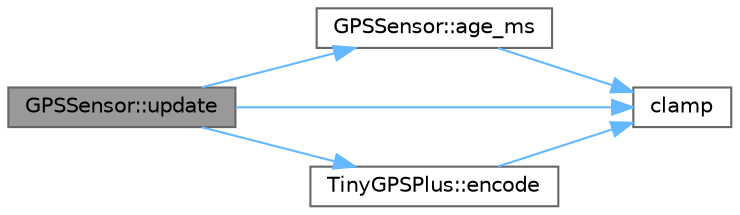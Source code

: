digraph "GPSSensor::update"
{
 // LATEX_PDF_SIZE
  bgcolor="transparent";
  edge [fontname=Helvetica,fontsize=10,labelfontname=Helvetica,labelfontsize=10];
  node [fontname=Helvetica,fontsize=10,shape=box,height=0.2,width=0.4];
  rankdir="LR";
  Node1 [id="Node000001",label="GPSSensor::update",height=0.2,width=0.4,color="gray40", fillcolor="grey60", style="filled", fontcolor="black",tooltip=" "];
  Node1 -> Node2 [id="edge1_Node000001_Node000002",color="steelblue1",style="solid",tooltip=" "];
  Node2 [id="Node000002",label="GPSSensor::age_ms",height=0.2,width=0.4,color="grey40", fillcolor="white", style="filled",URL="$class_g_p_s_sensor.html#a1f2097cc5d1642b86a0fb996d8223382",tooltip=" "];
  Node2 -> Node3 [id="edge2_Node000002_Node000003",color="steelblue1",style="solid",tooltip=" "];
  Node3 [id="Node000003",label="clamp",height=0.2,width=0.4,color="grey40", fillcolor="white", style="filled",URL="$archive_2bgeigie__firmware__pio_2src_2configuration__server_8cpp.html#aed8613cf8a8e4ab677db757821414653",tooltip=" "];
  Node1 -> Node3 [id="edge3_Node000001_Node000003",color="steelblue1",style="solid",tooltip=" "];
  Node1 -> Node4 [id="edge4_Node000001_Node000004",color="steelblue1",style="solid",tooltip=" "];
  Node4 [id="Node000004",label="TinyGPSPlus::encode",height=0.2,width=0.4,color="grey40", fillcolor="white", style="filled",URL="$class_tiny_g_p_s_plus.html#ad7b78320b7e4967df17c6a27008a5154",tooltip=" "];
  Node4 -> Node3 [id="edge5_Node000004_Node000003",color="steelblue1",style="solid",tooltip=" "];
}
